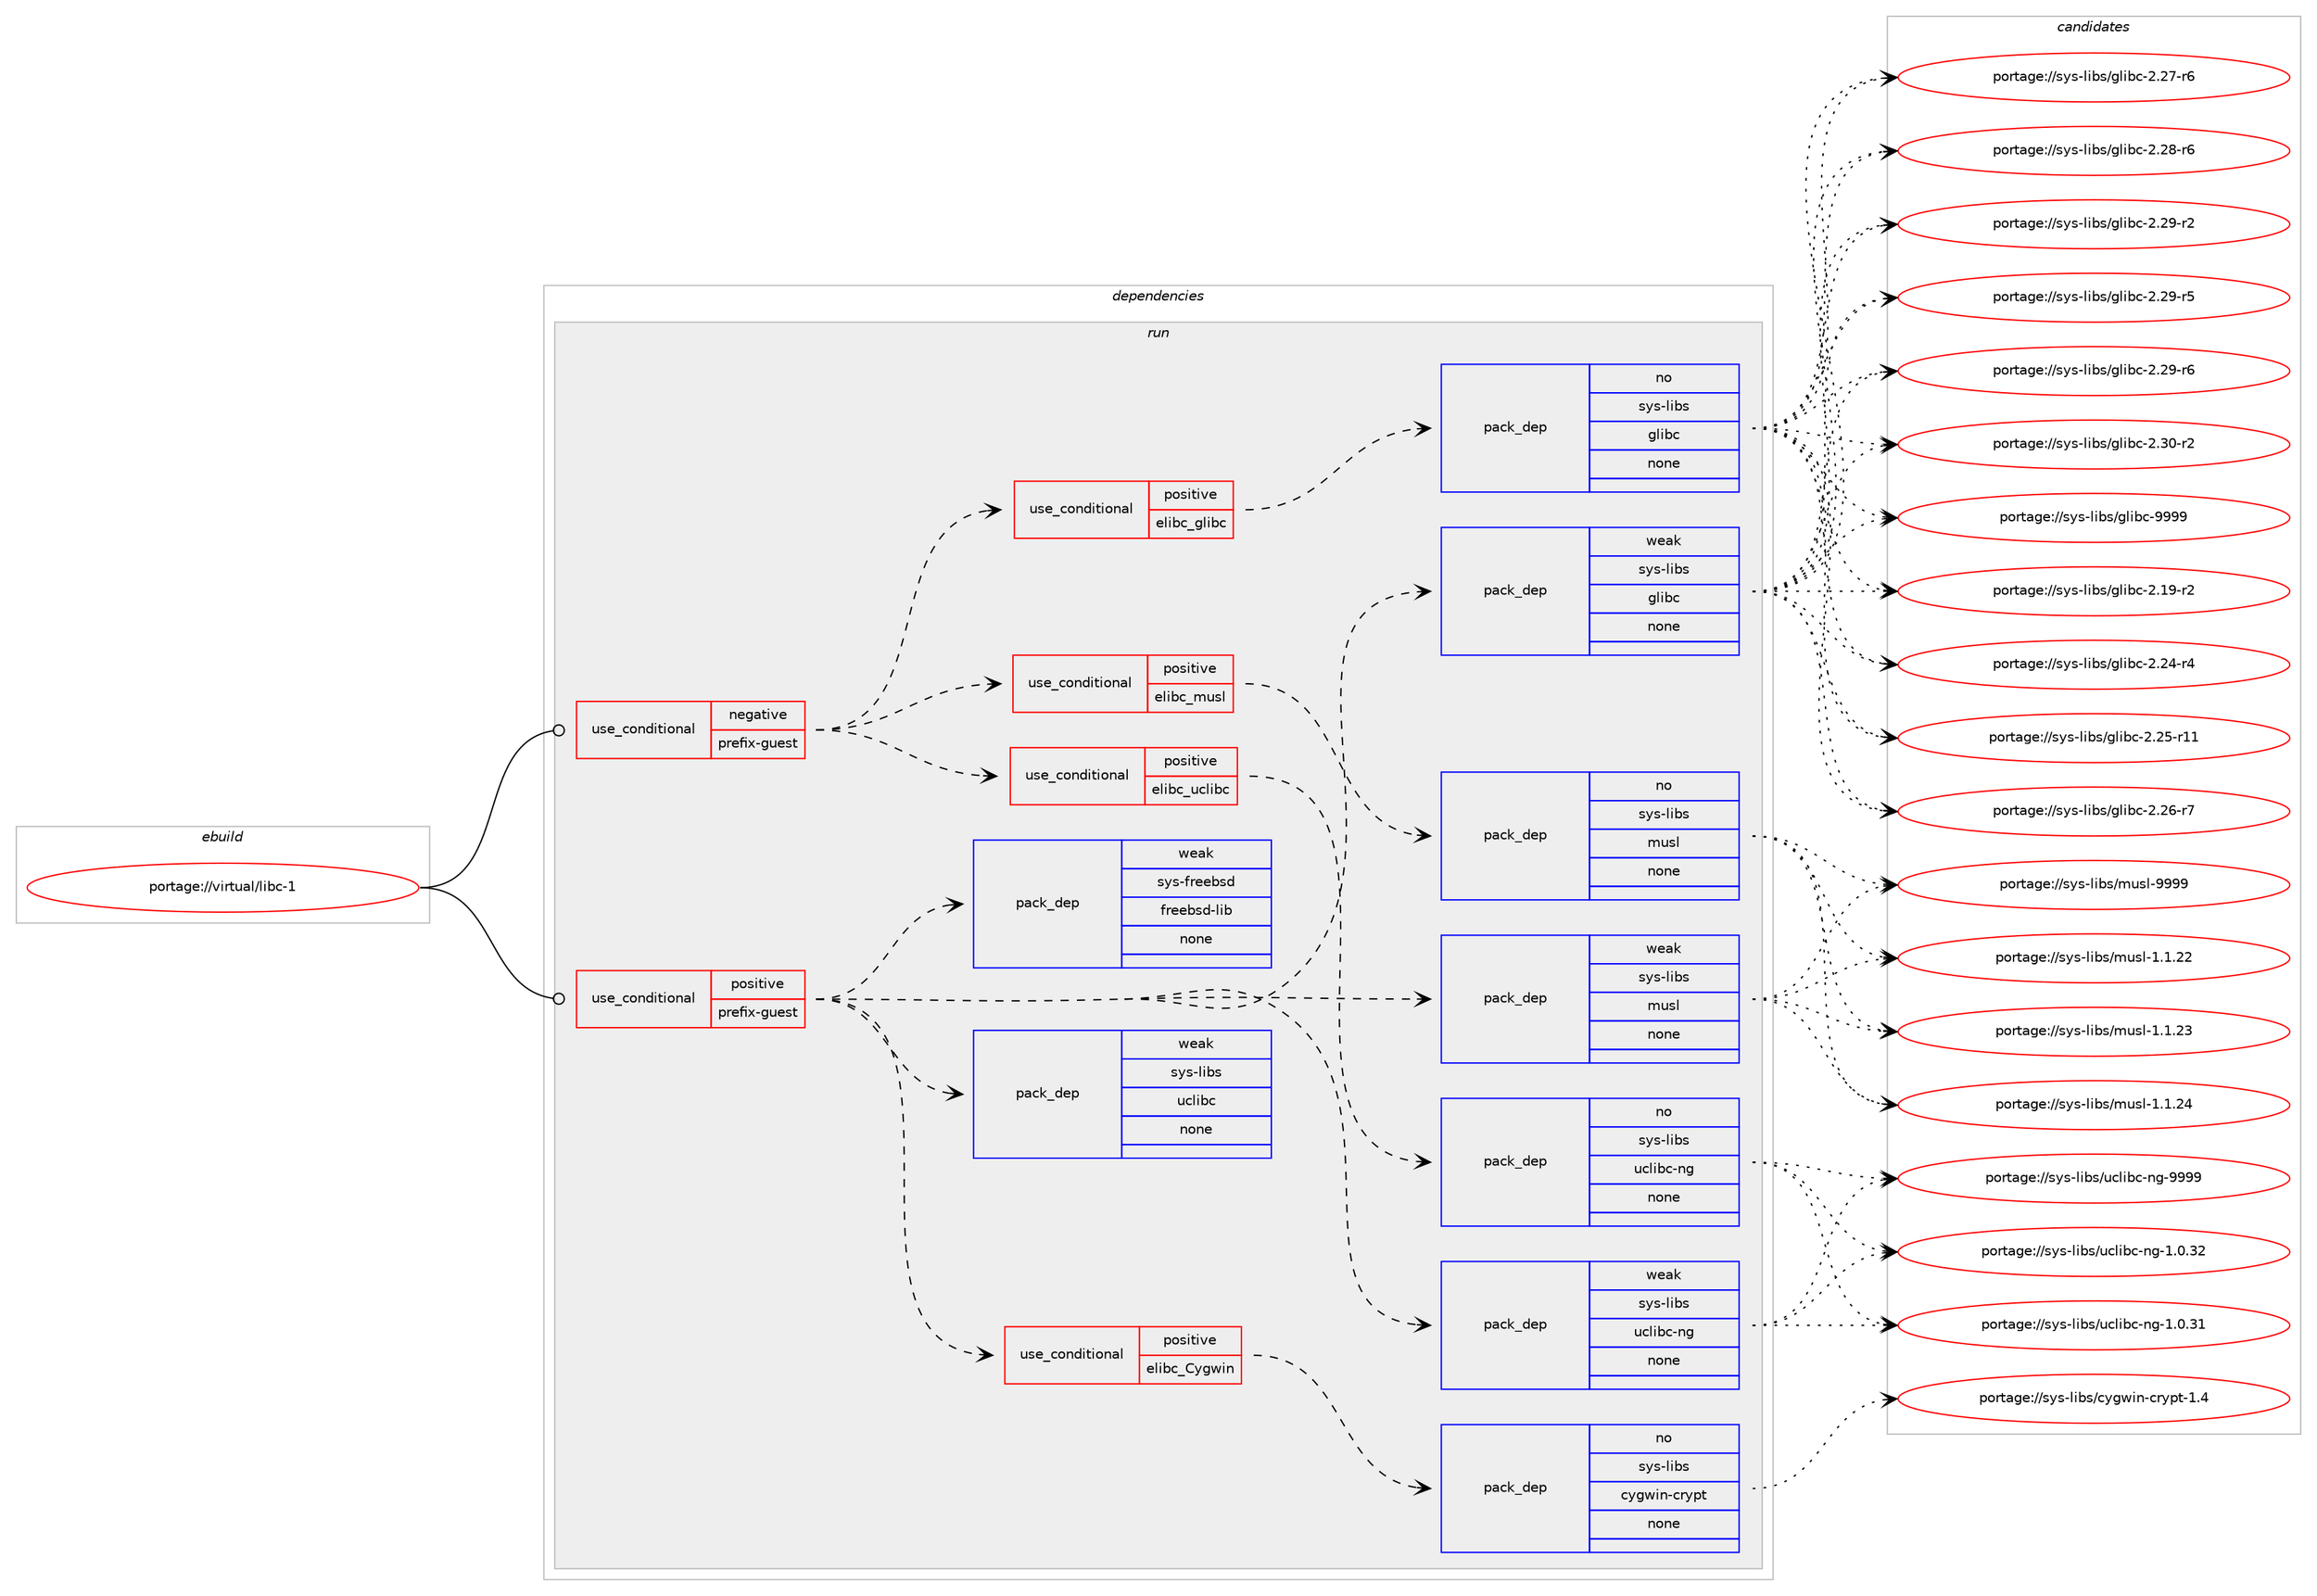 digraph prolog {

# *************
# Graph options
# *************

newrank=true;
concentrate=true;
compound=true;
graph [rankdir=LR,fontname=Helvetica,fontsize=10,ranksep=1.5];#, ranksep=2.5, nodesep=0.2];
edge  [arrowhead=vee];
node  [fontname=Helvetica,fontsize=10];

# **********
# The ebuild
# **********

subgraph cluster_leftcol {
color=gray;
rank=same;
label=<<i>ebuild</i>>;
id [label="portage://virtual/libc-1", color=red, width=4, href="../virtual/libc-1.svg"];
}

# ****************
# The dependencies
# ****************

subgraph cluster_midcol {
color=gray;
label=<<i>dependencies</i>>;
subgraph cluster_compile {
fillcolor="#eeeeee";
style=filled;
label=<<i>compile</i>>;
}
subgraph cluster_compileandrun {
fillcolor="#eeeeee";
style=filled;
label=<<i>compile and run</i>>;
}
subgraph cluster_run {
fillcolor="#eeeeee";
style=filled;
label=<<i>run</i>>;
subgraph cond104945 {
dependency433954 [label=<<TABLE BORDER="0" CELLBORDER="1" CELLSPACING="0" CELLPADDING="4"><TR><TD ROWSPAN="3" CELLPADDING="10">use_conditional</TD></TR><TR><TD>negative</TD></TR><TR><TD>prefix-guest</TD></TR></TABLE>>, shape=none, color=red];
subgraph cond104946 {
dependency433955 [label=<<TABLE BORDER="0" CELLBORDER="1" CELLSPACING="0" CELLPADDING="4"><TR><TD ROWSPAN="3" CELLPADDING="10">use_conditional</TD></TR><TR><TD>positive</TD></TR><TR><TD>elibc_glibc</TD></TR></TABLE>>, shape=none, color=red];
subgraph pack321610 {
dependency433956 [label=<<TABLE BORDER="0" CELLBORDER="1" CELLSPACING="0" CELLPADDING="4" WIDTH="220"><TR><TD ROWSPAN="6" CELLPADDING="30">pack_dep</TD></TR><TR><TD WIDTH="110">no</TD></TR><TR><TD>sys-libs</TD></TR><TR><TD>glibc</TD></TR><TR><TD>none</TD></TR><TR><TD></TD></TR></TABLE>>, shape=none, color=blue];
}
dependency433955:e -> dependency433956:w [weight=20,style="dashed",arrowhead="vee"];
}
dependency433954:e -> dependency433955:w [weight=20,style="dashed",arrowhead="vee"];
subgraph cond104947 {
dependency433957 [label=<<TABLE BORDER="0" CELLBORDER="1" CELLSPACING="0" CELLPADDING="4"><TR><TD ROWSPAN="3" CELLPADDING="10">use_conditional</TD></TR><TR><TD>positive</TD></TR><TR><TD>elibc_musl</TD></TR></TABLE>>, shape=none, color=red];
subgraph pack321611 {
dependency433958 [label=<<TABLE BORDER="0" CELLBORDER="1" CELLSPACING="0" CELLPADDING="4" WIDTH="220"><TR><TD ROWSPAN="6" CELLPADDING="30">pack_dep</TD></TR><TR><TD WIDTH="110">no</TD></TR><TR><TD>sys-libs</TD></TR><TR><TD>musl</TD></TR><TR><TD>none</TD></TR><TR><TD></TD></TR></TABLE>>, shape=none, color=blue];
}
dependency433957:e -> dependency433958:w [weight=20,style="dashed",arrowhead="vee"];
}
dependency433954:e -> dependency433957:w [weight=20,style="dashed",arrowhead="vee"];
subgraph cond104948 {
dependency433959 [label=<<TABLE BORDER="0" CELLBORDER="1" CELLSPACING="0" CELLPADDING="4"><TR><TD ROWSPAN="3" CELLPADDING="10">use_conditional</TD></TR><TR><TD>positive</TD></TR><TR><TD>elibc_uclibc</TD></TR></TABLE>>, shape=none, color=red];
subgraph pack321612 {
dependency433960 [label=<<TABLE BORDER="0" CELLBORDER="1" CELLSPACING="0" CELLPADDING="4" WIDTH="220"><TR><TD ROWSPAN="6" CELLPADDING="30">pack_dep</TD></TR><TR><TD WIDTH="110">no</TD></TR><TR><TD>sys-libs</TD></TR><TR><TD>uclibc-ng</TD></TR><TR><TD>none</TD></TR><TR><TD></TD></TR></TABLE>>, shape=none, color=blue];
}
dependency433959:e -> dependency433960:w [weight=20,style="dashed",arrowhead="vee"];
}
dependency433954:e -> dependency433959:w [weight=20,style="dashed",arrowhead="vee"];
}
id:e -> dependency433954:w [weight=20,style="solid",arrowhead="odot"];
subgraph cond104949 {
dependency433961 [label=<<TABLE BORDER="0" CELLBORDER="1" CELLSPACING="0" CELLPADDING="4"><TR><TD ROWSPAN="3" CELLPADDING="10">use_conditional</TD></TR><TR><TD>positive</TD></TR><TR><TD>prefix-guest</TD></TR></TABLE>>, shape=none, color=red];
subgraph cond104950 {
dependency433962 [label=<<TABLE BORDER="0" CELLBORDER="1" CELLSPACING="0" CELLPADDING="4"><TR><TD ROWSPAN="3" CELLPADDING="10">use_conditional</TD></TR><TR><TD>positive</TD></TR><TR><TD>elibc_Cygwin</TD></TR></TABLE>>, shape=none, color=red];
subgraph pack321613 {
dependency433963 [label=<<TABLE BORDER="0" CELLBORDER="1" CELLSPACING="0" CELLPADDING="4" WIDTH="220"><TR><TD ROWSPAN="6" CELLPADDING="30">pack_dep</TD></TR><TR><TD WIDTH="110">no</TD></TR><TR><TD>sys-libs</TD></TR><TR><TD>cygwin-crypt</TD></TR><TR><TD>none</TD></TR><TR><TD></TD></TR></TABLE>>, shape=none, color=blue];
}
dependency433962:e -> dependency433963:w [weight=20,style="dashed",arrowhead="vee"];
}
dependency433961:e -> dependency433962:w [weight=20,style="dashed",arrowhead="vee"];
subgraph pack321614 {
dependency433964 [label=<<TABLE BORDER="0" CELLBORDER="1" CELLSPACING="0" CELLPADDING="4" WIDTH="220"><TR><TD ROWSPAN="6" CELLPADDING="30">pack_dep</TD></TR><TR><TD WIDTH="110">weak</TD></TR><TR><TD>sys-libs</TD></TR><TR><TD>glibc</TD></TR><TR><TD>none</TD></TR><TR><TD></TD></TR></TABLE>>, shape=none, color=blue];
}
dependency433961:e -> dependency433964:w [weight=20,style="dashed",arrowhead="vee"];
subgraph pack321615 {
dependency433965 [label=<<TABLE BORDER="0" CELLBORDER="1" CELLSPACING="0" CELLPADDING="4" WIDTH="220"><TR><TD ROWSPAN="6" CELLPADDING="30">pack_dep</TD></TR><TR><TD WIDTH="110">weak</TD></TR><TR><TD>sys-libs</TD></TR><TR><TD>musl</TD></TR><TR><TD>none</TD></TR><TR><TD></TD></TR></TABLE>>, shape=none, color=blue];
}
dependency433961:e -> dependency433965:w [weight=20,style="dashed",arrowhead="vee"];
subgraph pack321616 {
dependency433966 [label=<<TABLE BORDER="0" CELLBORDER="1" CELLSPACING="0" CELLPADDING="4" WIDTH="220"><TR><TD ROWSPAN="6" CELLPADDING="30">pack_dep</TD></TR><TR><TD WIDTH="110">weak</TD></TR><TR><TD>sys-libs</TD></TR><TR><TD>uclibc-ng</TD></TR><TR><TD>none</TD></TR><TR><TD></TD></TR></TABLE>>, shape=none, color=blue];
}
dependency433961:e -> dependency433966:w [weight=20,style="dashed",arrowhead="vee"];
subgraph pack321617 {
dependency433967 [label=<<TABLE BORDER="0" CELLBORDER="1" CELLSPACING="0" CELLPADDING="4" WIDTH="220"><TR><TD ROWSPAN="6" CELLPADDING="30">pack_dep</TD></TR><TR><TD WIDTH="110">weak</TD></TR><TR><TD>sys-libs</TD></TR><TR><TD>uclibc</TD></TR><TR><TD>none</TD></TR><TR><TD></TD></TR></TABLE>>, shape=none, color=blue];
}
dependency433961:e -> dependency433967:w [weight=20,style="dashed",arrowhead="vee"];
subgraph pack321618 {
dependency433968 [label=<<TABLE BORDER="0" CELLBORDER="1" CELLSPACING="0" CELLPADDING="4" WIDTH="220"><TR><TD ROWSPAN="6" CELLPADDING="30">pack_dep</TD></TR><TR><TD WIDTH="110">weak</TD></TR><TR><TD>sys-freebsd</TD></TR><TR><TD>freebsd-lib</TD></TR><TR><TD>none</TD></TR><TR><TD></TD></TR></TABLE>>, shape=none, color=blue];
}
dependency433961:e -> dependency433968:w [weight=20,style="dashed",arrowhead="vee"];
}
id:e -> dependency433961:w [weight=20,style="solid",arrowhead="odot"];
}
}

# **************
# The candidates
# **************

subgraph cluster_choices {
rank=same;
color=gray;
label=<<i>candidates</i>>;

subgraph choice321610 {
color=black;
nodesep=1;
choiceportage115121115451081059811547103108105989945504649574511450 [label="portage://sys-libs/glibc-2.19-r2", color=red, width=4,href="../sys-libs/glibc-2.19-r2.svg"];
choiceportage115121115451081059811547103108105989945504650524511452 [label="portage://sys-libs/glibc-2.24-r4", color=red, width=4,href="../sys-libs/glibc-2.24-r4.svg"];
choiceportage11512111545108105981154710310810598994550465053451144949 [label="portage://sys-libs/glibc-2.25-r11", color=red, width=4,href="../sys-libs/glibc-2.25-r11.svg"];
choiceportage115121115451081059811547103108105989945504650544511455 [label="portage://sys-libs/glibc-2.26-r7", color=red, width=4,href="../sys-libs/glibc-2.26-r7.svg"];
choiceportage115121115451081059811547103108105989945504650554511454 [label="portage://sys-libs/glibc-2.27-r6", color=red, width=4,href="../sys-libs/glibc-2.27-r6.svg"];
choiceportage115121115451081059811547103108105989945504650564511454 [label="portage://sys-libs/glibc-2.28-r6", color=red, width=4,href="../sys-libs/glibc-2.28-r6.svg"];
choiceportage115121115451081059811547103108105989945504650574511450 [label="portage://sys-libs/glibc-2.29-r2", color=red, width=4,href="../sys-libs/glibc-2.29-r2.svg"];
choiceportage115121115451081059811547103108105989945504650574511453 [label="portage://sys-libs/glibc-2.29-r5", color=red, width=4,href="../sys-libs/glibc-2.29-r5.svg"];
choiceportage115121115451081059811547103108105989945504650574511454 [label="portage://sys-libs/glibc-2.29-r6", color=red, width=4,href="../sys-libs/glibc-2.29-r6.svg"];
choiceportage115121115451081059811547103108105989945504651484511450 [label="portage://sys-libs/glibc-2.30-r2", color=red, width=4,href="../sys-libs/glibc-2.30-r2.svg"];
choiceportage11512111545108105981154710310810598994557575757 [label="portage://sys-libs/glibc-9999", color=red, width=4,href="../sys-libs/glibc-9999.svg"];
dependency433956:e -> choiceportage115121115451081059811547103108105989945504649574511450:w [style=dotted,weight="100"];
dependency433956:e -> choiceportage115121115451081059811547103108105989945504650524511452:w [style=dotted,weight="100"];
dependency433956:e -> choiceportage11512111545108105981154710310810598994550465053451144949:w [style=dotted,weight="100"];
dependency433956:e -> choiceportage115121115451081059811547103108105989945504650544511455:w [style=dotted,weight="100"];
dependency433956:e -> choiceportage115121115451081059811547103108105989945504650554511454:w [style=dotted,weight="100"];
dependency433956:e -> choiceportage115121115451081059811547103108105989945504650564511454:w [style=dotted,weight="100"];
dependency433956:e -> choiceportage115121115451081059811547103108105989945504650574511450:w [style=dotted,weight="100"];
dependency433956:e -> choiceportage115121115451081059811547103108105989945504650574511453:w [style=dotted,weight="100"];
dependency433956:e -> choiceportage115121115451081059811547103108105989945504650574511454:w [style=dotted,weight="100"];
dependency433956:e -> choiceportage115121115451081059811547103108105989945504651484511450:w [style=dotted,weight="100"];
dependency433956:e -> choiceportage11512111545108105981154710310810598994557575757:w [style=dotted,weight="100"];
}
subgraph choice321611 {
color=black;
nodesep=1;
choiceportage11512111545108105981154710911711510845494649465050 [label="portage://sys-libs/musl-1.1.22", color=red, width=4,href="../sys-libs/musl-1.1.22.svg"];
choiceportage11512111545108105981154710911711510845494649465051 [label="portage://sys-libs/musl-1.1.23", color=red, width=4,href="../sys-libs/musl-1.1.23.svg"];
choiceportage11512111545108105981154710911711510845494649465052 [label="portage://sys-libs/musl-1.1.24", color=red, width=4,href="../sys-libs/musl-1.1.24.svg"];
choiceportage1151211154510810598115471091171151084557575757 [label="portage://sys-libs/musl-9999", color=red, width=4,href="../sys-libs/musl-9999.svg"];
dependency433958:e -> choiceportage11512111545108105981154710911711510845494649465050:w [style=dotted,weight="100"];
dependency433958:e -> choiceportage11512111545108105981154710911711510845494649465051:w [style=dotted,weight="100"];
dependency433958:e -> choiceportage11512111545108105981154710911711510845494649465052:w [style=dotted,weight="100"];
dependency433958:e -> choiceportage1151211154510810598115471091171151084557575757:w [style=dotted,weight="100"];
}
subgraph choice321612 {
color=black;
nodesep=1;
choiceportage1151211154510810598115471179910810598994511010345494648465149 [label="portage://sys-libs/uclibc-ng-1.0.31", color=red, width=4,href="../sys-libs/uclibc-ng-1.0.31.svg"];
choiceportage1151211154510810598115471179910810598994511010345494648465150 [label="portage://sys-libs/uclibc-ng-1.0.32", color=red, width=4,href="../sys-libs/uclibc-ng-1.0.32.svg"];
choiceportage115121115451081059811547117991081059899451101034557575757 [label="portage://sys-libs/uclibc-ng-9999", color=red, width=4,href="../sys-libs/uclibc-ng-9999.svg"];
dependency433960:e -> choiceportage1151211154510810598115471179910810598994511010345494648465149:w [style=dotted,weight="100"];
dependency433960:e -> choiceportage1151211154510810598115471179910810598994511010345494648465150:w [style=dotted,weight="100"];
dependency433960:e -> choiceportage115121115451081059811547117991081059899451101034557575757:w [style=dotted,weight="100"];
}
subgraph choice321613 {
color=black;
nodesep=1;
choiceportage11512111545108105981154799121103119105110459911412111211645494652 [label="portage://sys-libs/cygwin-crypt-1.4", color=red, width=4,href="../sys-libs/cygwin-crypt-1.4.svg"];
dependency433963:e -> choiceportage11512111545108105981154799121103119105110459911412111211645494652:w [style=dotted,weight="100"];
}
subgraph choice321614 {
color=black;
nodesep=1;
choiceportage115121115451081059811547103108105989945504649574511450 [label="portage://sys-libs/glibc-2.19-r2", color=red, width=4,href="../sys-libs/glibc-2.19-r2.svg"];
choiceportage115121115451081059811547103108105989945504650524511452 [label="portage://sys-libs/glibc-2.24-r4", color=red, width=4,href="../sys-libs/glibc-2.24-r4.svg"];
choiceportage11512111545108105981154710310810598994550465053451144949 [label="portage://sys-libs/glibc-2.25-r11", color=red, width=4,href="../sys-libs/glibc-2.25-r11.svg"];
choiceportage115121115451081059811547103108105989945504650544511455 [label="portage://sys-libs/glibc-2.26-r7", color=red, width=4,href="../sys-libs/glibc-2.26-r7.svg"];
choiceportage115121115451081059811547103108105989945504650554511454 [label="portage://sys-libs/glibc-2.27-r6", color=red, width=4,href="../sys-libs/glibc-2.27-r6.svg"];
choiceportage115121115451081059811547103108105989945504650564511454 [label="portage://sys-libs/glibc-2.28-r6", color=red, width=4,href="../sys-libs/glibc-2.28-r6.svg"];
choiceportage115121115451081059811547103108105989945504650574511450 [label="portage://sys-libs/glibc-2.29-r2", color=red, width=4,href="../sys-libs/glibc-2.29-r2.svg"];
choiceportage115121115451081059811547103108105989945504650574511453 [label="portage://sys-libs/glibc-2.29-r5", color=red, width=4,href="../sys-libs/glibc-2.29-r5.svg"];
choiceportage115121115451081059811547103108105989945504650574511454 [label="portage://sys-libs/glibc-2.29-r6", color=red, width=4,href="../sys-libs/glibc-2.29-r6.svg"];
choiceportage115121115451081059811547103108105989945504651484511450 [label="portage://sys-libs/glibc-2.30-r2", color=red, width=4,href="../sys-libs/glibc-2.30-r2.svg"];
choiceportage11512111545108105981154710310810598994557575757 [label="portage://sys-libs/glibc-9999", color=red, width=4,href="../sys-libs/glibc-9999.svg"];
dependency433964:e -> choiceportage115121115451081059811547103108105989945504649574511450:w [style=dotted,weight="100"];
dependency433964:e -> choiceportage115121115451081059811547103108105989945504650524511452:w [style=dotted,weight="100"];
dependency433964:e -> choiceportage11512111545108105981154710310810598994550465053451144949:w [style=dotted,weight="100"];
dependency433964:e -> choiceportage115121115451081059811547103108105989945504650544511455:w [style=dotted,weight="100"];
dependency433964:e -> choiceportage115121115451081059811547103108105989945504650554511454:w [style=dotted,weight="100"];
dependency433964:e -> choiceportage115121115451081059811547103108105989945504650564511454:w [style=dotted,weight="100"];
dependency433964:e -> choiceportage115121115451081059811547103108105989945504650574511450:w [style=dotted,weight="100"];
dependency433964:e -> choiceportage115121115451081059811547103108105989945504650574511453:w [style=dotted,weight="100"];
dependency433964:e -> choiceportage115121115451081059811547103108105989945504650574511454:w [style=dotted,weight="100"];
dependency433964:e -> choiceportage115121115451081059811547103108105989945504651484511450:w [style=dotted,weight="100"];
dependency433964:e -> choiceportage11512111545108105981154710310810598994557575757:w [style=dotted,weight="100"];
}
subgraph choice321615 {
color=black;
nodesep=1;
choiceportage11512111545108105981154710911711510845494649465050 [label="portage://sys-libs/musl-1.1.22", color=red, width=4,href="../sys-libs/musl-1.1.22.svg"];
choiceportage11512111545108105981154710911711510845494649465051 [label="portage://sys-libs/musl-1.1.23", color=red, width=4,href="../sys-libs/musl-1.1.23.svg"];
choiceportage11512111545108105981154710911711510845494649465052 [label="portage://sys-libs/musl-1.1.24", color=red, width=4,href="../sys-libs/musl-1.1.24.svg"];
choiceportage1151211154510810598115471091171151084557575757 [label="portage://sys-libs/musl-9999", color=red, width=4,href="../sys-libs/musl-9999.svg"];
dependency433965:e -> choiceportage11512111545108105981154710911711510845494649465050:w [style=dotted,weight="100"];
dependency433965:e -> choiceportage11512111545108105981154710911711510845494649465051:w [style=dotted,weight="100"];
dependency433965:e -> choiceportage11512111545108105981154710911711510845494649465052:w [style=dotted,weight="100"];
dependency433965:e -> choiceportage1151211154510810598115471091171151084557575757:w [style=dotted,weight="100"];
}
subgraph choice321616 {
color=black;
nodesep=1;
choiceportage1151211154510810598115471179910810598994511010345494648465149 [label="portage://sys-libs/uclibc-ng-1.0.31", color=red, width=4,href="../sys-libs/uclibc-ng-1.0.31.svg"];
choiceportage1151211154510810598115471179910810598994511010345494648465150 [label="portage://sys-libs/uclibc-ng-1.0.32", color=red, width=4,href="../sys-libs/uclibc-ng-1.0.32.svg"];
choiceportage115121115451081059811547117991081059899451101034557575757 [label="portage://sys-libs/uclibc-ng-9999", color=red, width=4,href="../sys-libs/uclibc-ng-9999.svg"];
dependency433966:e -> choiceportage1151211154510810598115471179910810598994511010345494648465149:w [style=dotted,weight="100"];
dependency433966:e -> choiceportage1151211154510810598115471179910810598994511010345494648465150:w [style=dotted,weight="100"];
dependency433966:e -> choiceportage115121115451081059811547117991081059899451101034557575757:w [style=dotted,weight="100"];
}
subgraph choice321617 {
color=black;
nodesep=1;
}
subgraph choice321618 {
color=black;
nodesep=1;
}
}

}
